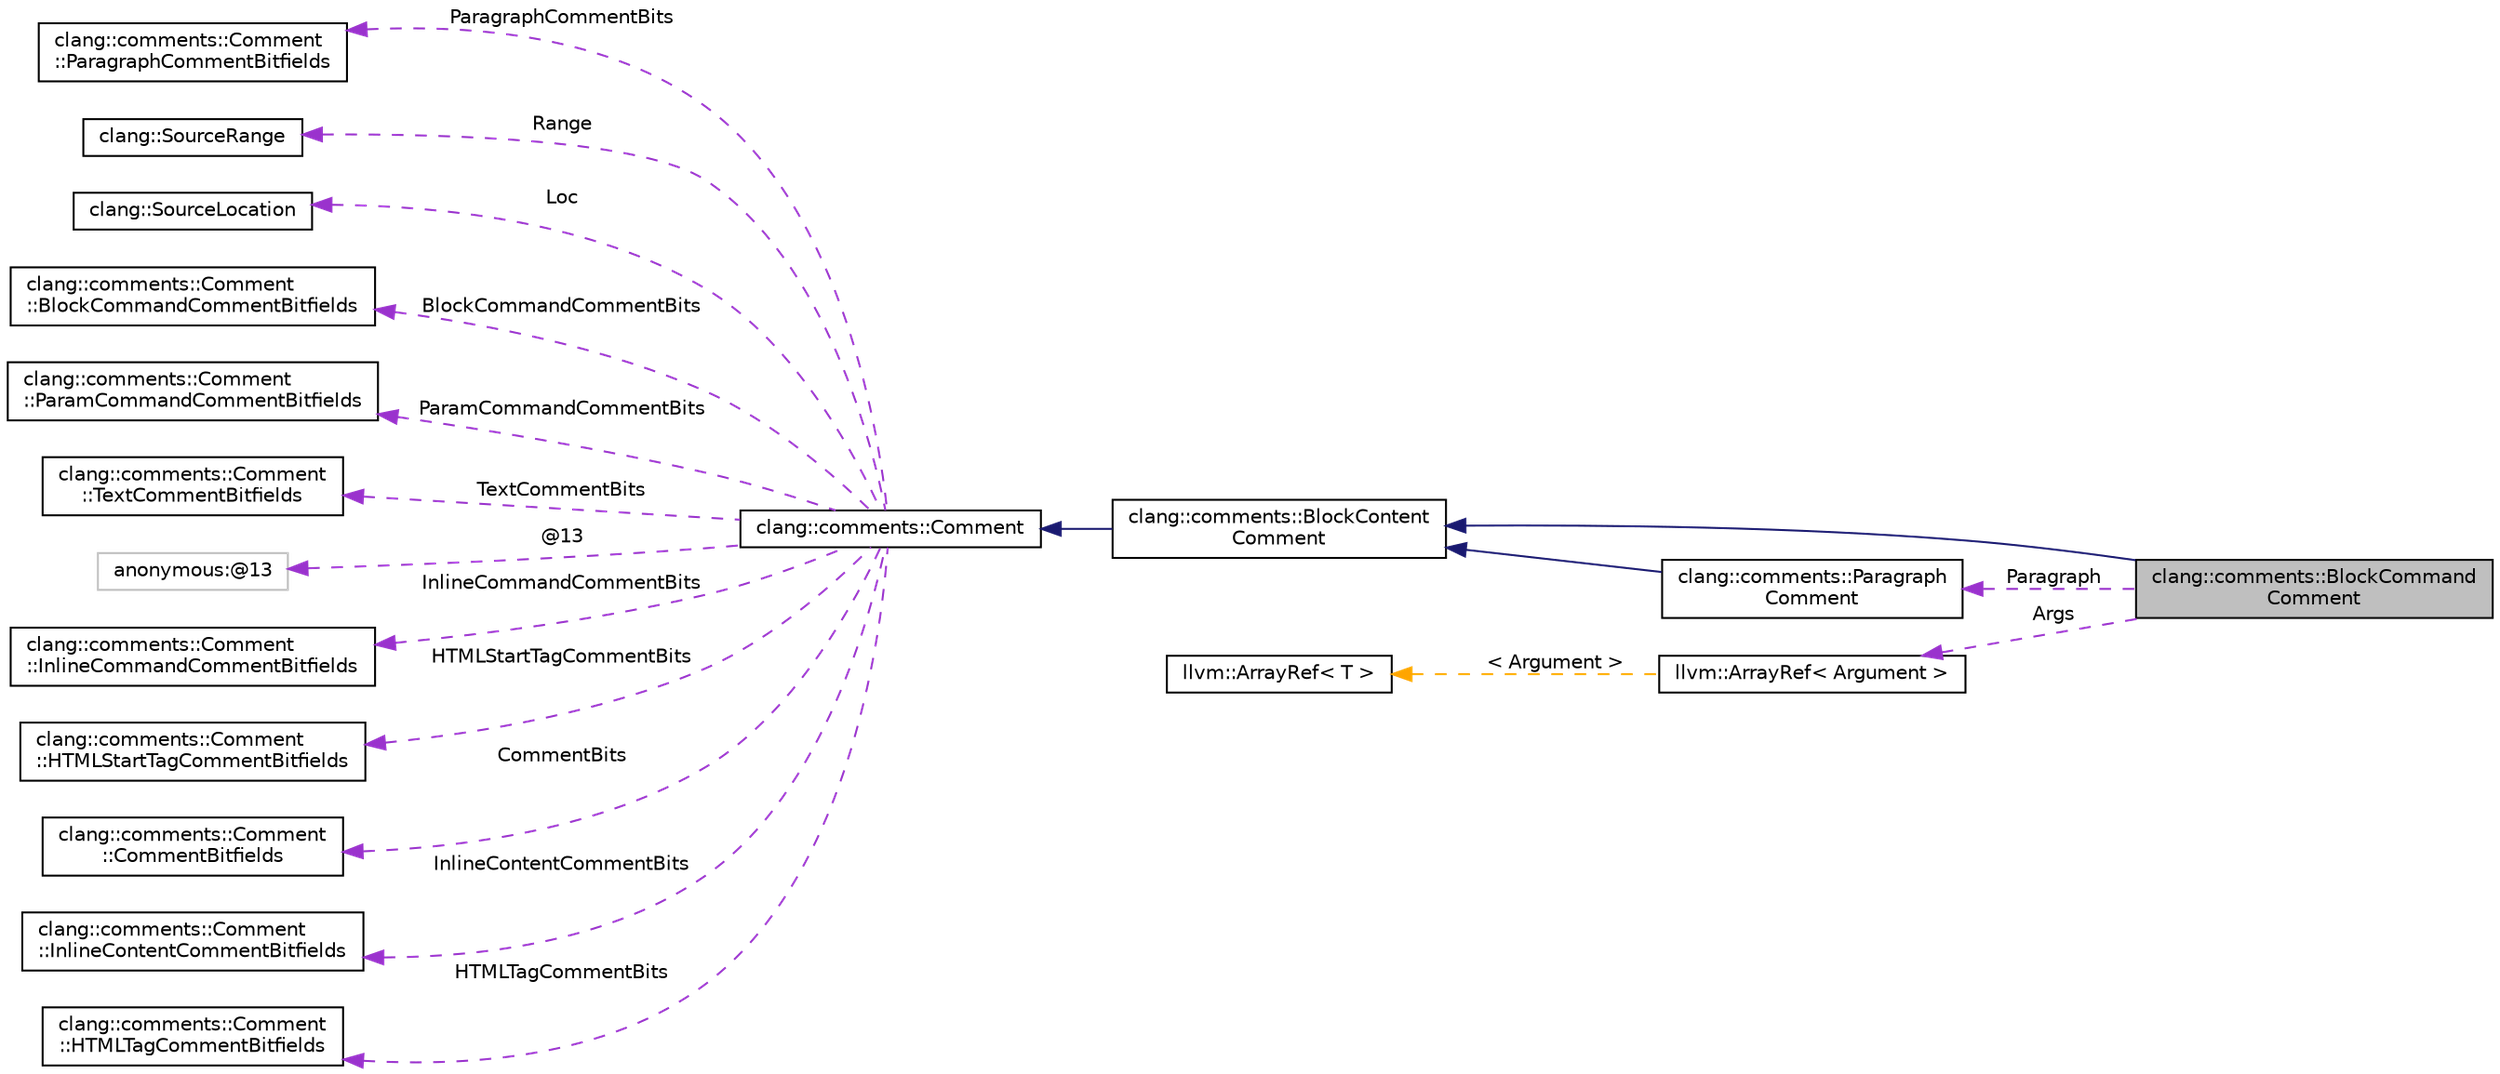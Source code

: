 digraph "clang::comments::BlockCommandComment"
{
 // LATEX_PDF_SIZE
  bgcolor="transparent";
  edge [fontname="Helvetica",fontsize="10",labelfontname="Helvetica",labelfontsize="10"];
  node [fontname="Helvetica",fontsize="10",shape=record];
  rankdir="LR";
  Node1 [label="clang::comments::BlockCommand\lComment",height=0.2,width=0.4,color="black", fillcolor="grey75", style="filled", fontcolor="black",tooltip="A command that has zero or more word-like arguments (number of word-like arguments depends on command..."];
  Node2 -> Node1 [dir="back",color="midnightblue",fontsize="10",style="solid",fontname="Helvetica"];
  Node2 [label="clang::comments::BlockContent\lComment",height=0.2,width=0.4,color="black",URL="$classclang_1_1comments_1_1BlockContentComment.html",tooltip="Block content (contains inline content)."];
  Node3 -> Node2 [dir="back",color="midnightblue",fontsize="10",style="solid",fontname="Helvetica"];
  Node3 [label="clang::comments::Comment",height=0.2,width=0.4,color="black",URL="$classclang_1_1comments_1_1Comment.html",tooltip="Any part of the comment."];
  Node4 -> Node3 [dir="back",color="darkorchid3",fontsize="10",style="dashed",label=" ParagraphCommentBits" ,fontname="Helvetica"];
  Node4 [label="clang::comments::Comment\l::ParagraphCommentBitfields",height=0.2,width=0.4,color="black",URL="$classclang_1_1comments_1_1Comment_1_1ParagraphCommentBitfields.html",tooltip=" "];
  Node5 -> Node3 [dir="back",color="darkorchid3",fontsize="10",style="dashed",label=" Range" ,fontname="Helvetica"];
  Node5 [label="clang::SourceRange",height=0.2,width=0.4,color="black",URL="$classclang_1_1SourceRange.html",tooltip="A trivial tuple used to represent a source range."];
  Node6 -> Node3 [dir="back",color="darkorchid3",fontsize="10",style="dashed",label=" Loc" ,fontname="Helvetica"];
  Node6 [label="clang::SourceLocation",height=0.2,width=0.4,color="black",URL="$classclang_1_1SourceLocation.html",tooltip="Encodes a location in the source."];
  Node7 -> Node3 [dir="back",color="darkorchid3",fontsize="10",style="dashed",label=" BlockCommandCommentBits" ,fontname="Helvetica"];
  Node7 [label="clang::comments::Comment\l::BlockCommandCommentBitfields",height=0.2,width=0.4,color="black",URL="$classclang_1_1comments_1_1Comment_1_1BlockCommandCommentBitfields.html",tooltip=" "];
  Node8 -> Node3 [dir="back",color="darkorchid3",fontsize="10",style="dashed",label=" ParamCommandCommentBits" ,fontname="Helvetica"];
  Node8 [label="clang::comments::Comment\l::ParamCommandCommentBitfields",height=0.2,width=0.4,color="black",URL="$classclang_1_1comments_1_1Comment_1_1ParamCommandCommentBitfields.html",tooltip=" "];
  Node9 -> Node3 [dir="back",color="darkorchid3",fontsize="10",style="dashed",label=" TextCommentBits" ,fontname="Helvetica"];
  Node9 [label="clang::comments::Comment\l::TextCommentBitfields",height=0.2,width=0.4,color="black",URL="$classclang_1_1comments_1_1Comment_1_1TextCommentBitfields.html",tooltip=" "];
  Node10 -> Node3 [dir="back",color="darkorchid3",fontsize="10",style="dashed",label=" @13" ,fontname="Helvetica"];
  Node10 [label="anonymous:@13",height=0.2,width=0.4,color="grey75",tooltip=" "];
  Node11 -> Node3 [dir="back",color="darkorchid3",fontsize="10",style="dashed",label=" InlineCommandCommentBits" ,fontname="Helvetica"];
  Node11 [label="clang::comments::Comment\l::InlineCommandCommentBitfields",height=0.2,width=0.4,color="black",URL="$classclang_1_1comments_1_1Comment_1_1InlineCommandCommentBitfields.html",tooltip=" "];
  Node12 -> Node3 [dir="back",color="darkorchid3",fontsize="10",style="dashed",label=" HTMLStartTagCommentBits" ,fontname="Helvetica"];
  Node12 [label="clang::comments::Comment\l::HTMLStartTagCommentBitfields",height=0.2,width=0.4,color="black",URL="$classclang_1_1comments_1_1Comment_1_1HTMLStartTagCommentBitfields.html",tooltip=" "];
  Node13 -> Node3 [dir="back",color="darkorchid3",fontsize="10",style="dashed",label=" CommentBits" ,fontname="Helvetica"];
  Node13 [label="clang::comments::Comment\l::CommentBitfields",height=0.2,width=0.4,color="black",URL="$classclang_1_1comments_1_1Comment_1_1CommentBitfields.html",tooltip=" "];
  Node14 -> Node3 [dir="back",color="darkorchid3",fontsize="10",style="dashed",label=" InlineContentCommentBits" ,fontname="Helvetica"];
  Node14 [label="clang::comments::Comment\l::InlineContentCommentBitfields",height=0.2,width=0.4,color="black",URL="$classclang_1_1comments_1_1Comment_1_1InlineContentCommentBitfields.html",tooltip=" "];
  Node15 -> Node3 [dir="back",color="darkorchid3",fontsize="10",style="dashed",label=" HTMLTagCommentBits" ,fontname="Helvetica"];
  Node15 [label="clang::comments::Comment\l::HTMLTagCommentBitfields",height=0.2,width=0.4,color="black",URL="$classclang_1_1comments_1_1Comment_1_1HTMLTagCommentBitfields.html",tooltip=" "];
  Node16 -> Node1 [dir="back",color="darkorchid3",fontsize="10",style="dashed",label=" Paragraph" ,fontname="Helvetica"];
  Node16 [label="clang::comments::Paragraph\lComment",height=0.2,width=0.4,color="black",URL="$classclang_1_1comments_1_1ParagraphComment.html",tooltip="A single paragraph that contains inline content."];
  Node2 -> Node16 [dir="back",color="midnightblue",fontsize="10",style="solid",fontname="Helvetica"];
  Node17 -> Node1 [dir="back",color="darkorchid3",fontsize="10",style="dashed",label=" Args" ,fontname="Helvetica"];
  Node17 [label="llvm::ArrayRef\< Argument \>",height=0.2,width=0.4,color="black",URL="$classllvm_1_1ArrayRef.html",tooltip=" "];
  Node18 -> Node17 [dir="back",color="orange",fontsize="10",style="dashed",label=" \< Argument \>" ,fontname="Helvetica"];
  Node18 [label="llvm::ArrayRef\< T \>",height=0.2,width=0.4,color="black",URL="$classllvm_1_1ArrayRef.html",tooltip=" "];
}
